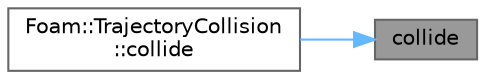 digraph "collide"
{
 // LATEX_PDF_SIZE
  bgcolor="transparent";
  edge [fontname=Helvetica,fontsize=10,labelfontname=Helvetica,labelfontsize=10];
  node [fontname=Helvetica,fontsize=10,shape=box,height=0.2,width=0.4];
  rankdir="RL";
  Node1 [id="Node000001",label="collide",height=0.2,width=0.4,color="gray40", fillcolor="grey60", style="filled", fontcolor="black",tooltip=" "];
  Node1 -> Node2 [id="edge1_Node000001_Node000002",dir="back",color="steelblue1",style="solid",tooltip=" "];
  Node2 [id="Node000002",label="Foam::TrajectoryCollision\l::collide",height=0.2,width=0.4,color="grey40", fillcolor="white", style="filled",URL="$classFoam_1_1TrajectoryCollision.html#abf9a79d16584fed86c3aab3a6479c7a8",tooltip=" "];
}
